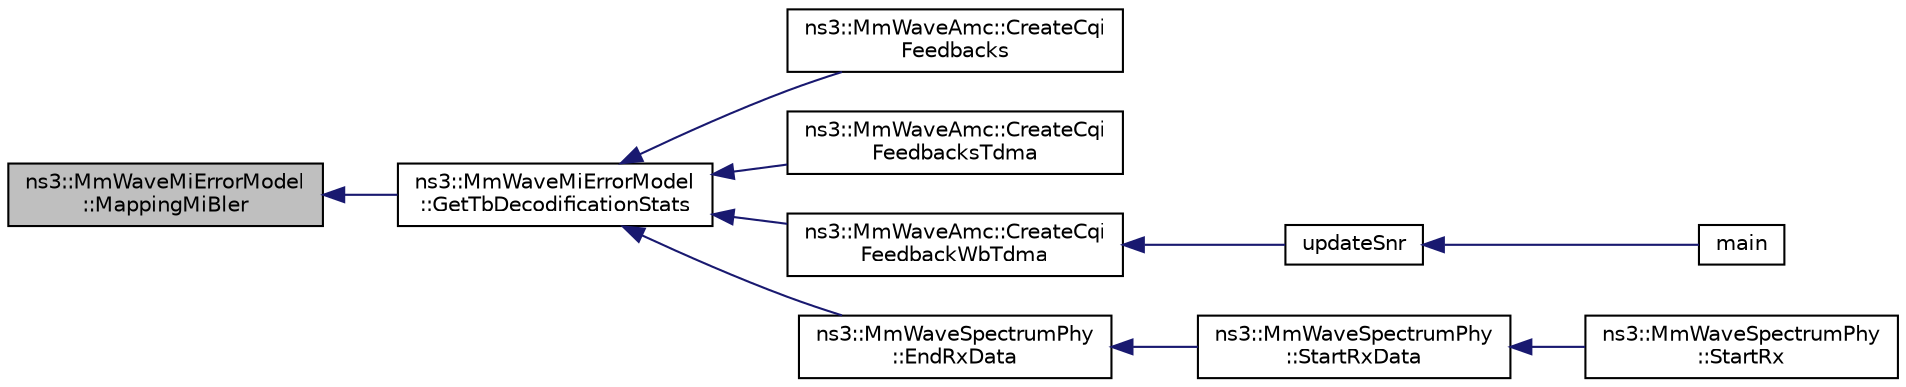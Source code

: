 digraph "ns3::MmWaveMiErrorModel::MappingMiBler"
{
  edge [fontname="Helvetica",fontsize="10",labelfontname="Helvetica",labelfontsize="10"];
  node [fontname="Helvetica",fontsize="10",shape=record];
  rankdir="LR";
  Node1 [label="ns3::MmWaveMiErrorModel\l::MappingMiBler",height=0.2,width=0.4,color="black", fillcolor="grey75", style="filled", fontcolor="black"];
  Node1 -> Node2 [dir="back",color="midnightblue",fontsize="10",style="solid"];
  Node2 [label="ns3::MmWaveMiErrorModel\l::GetTbDecodificationStats",height=0.2,width=0.4,color="black", fillcolor="white", style="filled",URL="$de/d1d/classns3_1_1MmWaveMiErrorModel.html#a82a14ebf85ae03a7815215c3c1a96cc7",tooltip="run the error-model algorithm for the specified TB "];
  Node2 -> Node3 [dir="back",color="midnightblue",fontsize="10",style="solid"];
  Node3 [label="ns3::MmWaveAmc::CreateCqi\lFeedbacks",height=0.2,width=0.4,color="black", fillcolor="white", style="filled",URL="$db/da8/classns3_1_1MmWaveAmc.html#a673c746802068cda65762a6a78f41404"];
  Node2 -> Node4 [dir="back",color="midnightblue",fontsize="10",style="solid"];
  Node4 [label="ns3::MmWaveAmc::CreateCqi\lFeedbacksTdma",height=0.2,width=0.4,color="black", fillcolor="white", style="filled",URL="$db/da8/classns3_1_1MmWaveAmc.html#a82460d4003c51ac63ecfe23a3c8bbaec"];
  Node2 -> Node5 [dir="back",color="midnightblue",fontsize="10",style="solid"];
  Node5 [label="ns3::MmWaveAmc::CreateCqi\lFeedbackWbTdma",height=0.2,width=0.4,color="black", fillcolor="white", style="filled",URL="$db/da8/classns3_1_1MmWaveAmc.html#a692293fdeba014cbaa8e316bd12a6fd0"];
  Node5 -> Node6 [dir="back",color="midnightblue",fontsize="10",style="solid"];
  Node6 [label="updateSnr",height=0.2,width=0.4,color="black", fillcolor="white", style="filled",URL="$d0/d3c/mmwave-amc-test_8cc.html#acbc789d09623d926a18a031079a40297"];
  Node6 -> Node7 [dir="back",color="midnightblue",fontsize="10",style="solid"];
  Node7 [label="main",height=0.2,width=0.4,color="black", fillcolor="white", style="filled",URL="$d0/d3c/mmwave-amc-test_8cc.html#a0ddf1224851353fc92bfbff6f499fa97"];
  Node2 -> Node8 [dir="back",color="midnightblue",fontsize="10",style="solid"];
  Node8 [label="ns3::MmWaveSpectrumPhy\l::EndRxData",height=0.2,width=0.4,color="black", fillcolor="white", style="filled",URL="$de/d08/classns3_1_1MmWaveSpectrumPhy.html#abc84ca909d7e225a7f31d8e88bb20865"];
  Node8 -> Node9 [dir="back",color="midnightblue",fontsize="10",style="solid"];
  Node9 [label="ns3::MmWaveSpectrumPhy\l::StartRxData",height=0.2,width=0.4,color="black", fillcolor="white", style="filled",URL="$de/d08/classns3_1_1MmWaveSpectrumPhy.html#a7e46417700c6917e5f5e7d719f756746"];
  Node9 -> Node10 [dir="back",color="midnightblue",fontsize="10",style="solid"];
  Node10 [label="ns3::MmWaveSpectrumPhy\l::StartRx",height=0.2,width=0.4,color="black", fillcolor="white", style="filled",URL="$de/d08/classns3_1_1MmWaveSpectrumPhy.html#ab4e138db0344c04c7a6b4cb48c0cf3b8"];
}
